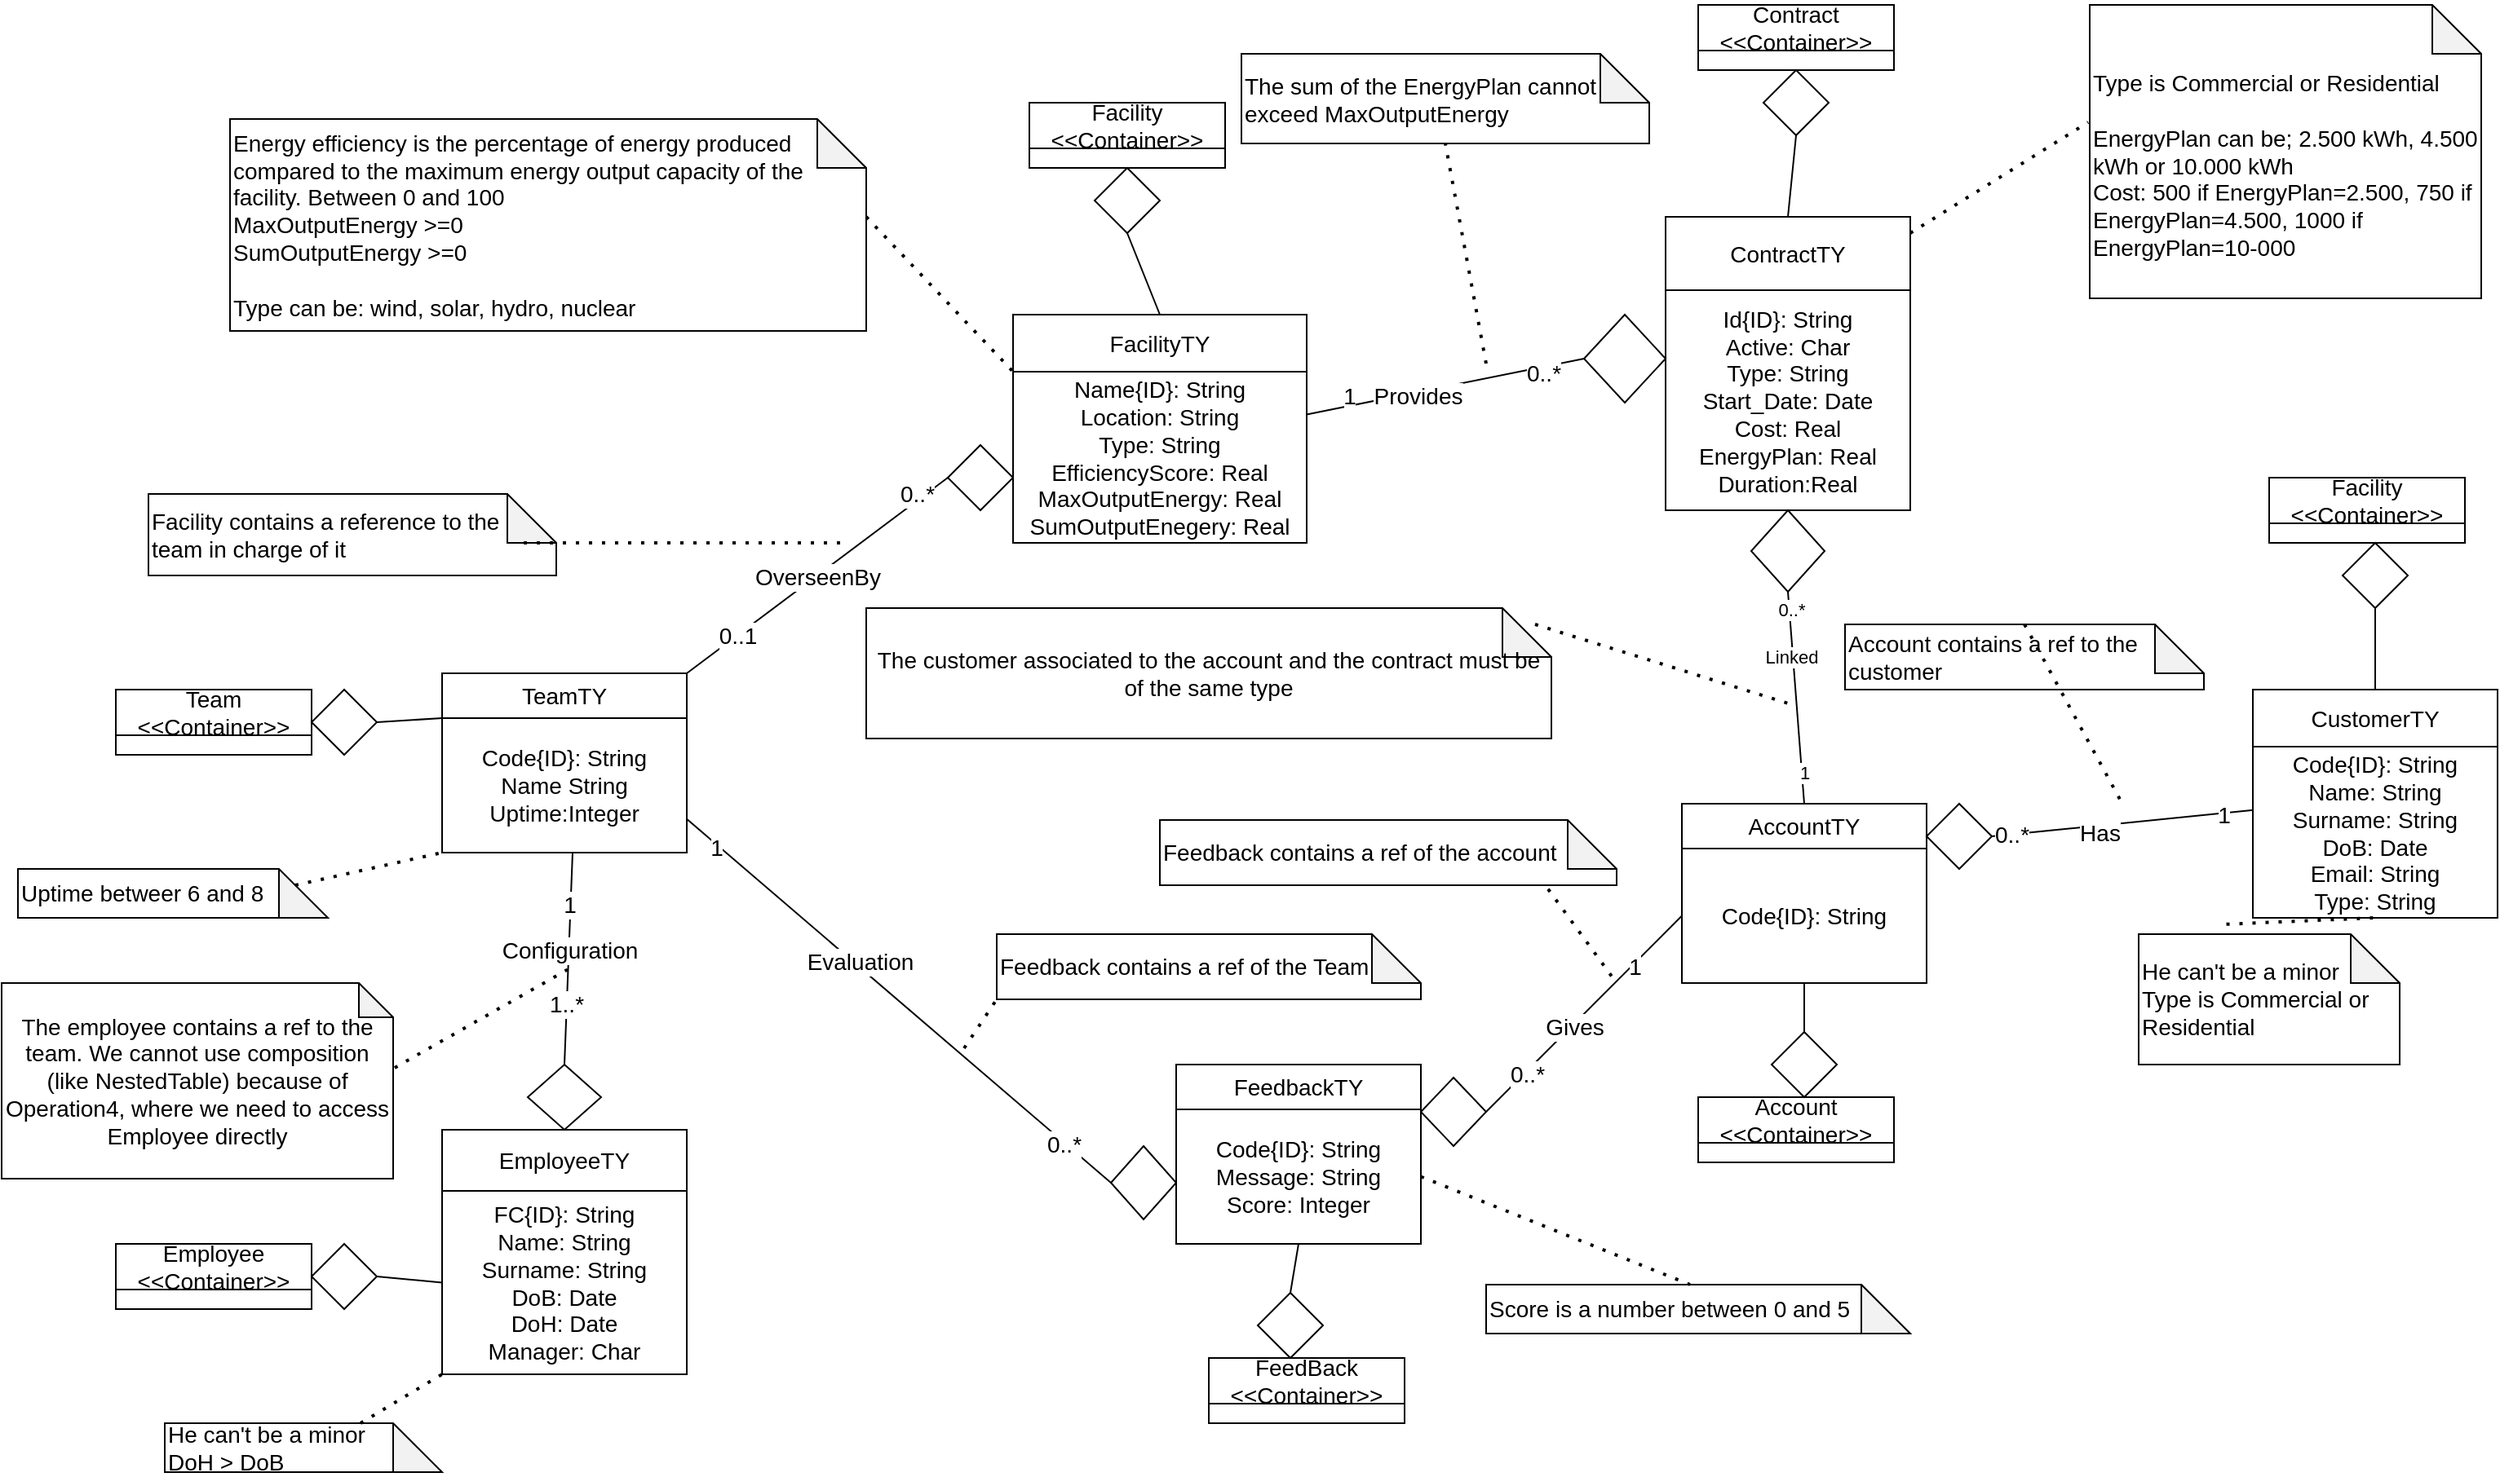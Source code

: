 <mxfile version="26.0.10">
  <diagram name="Page-1" id="38F-EUt0KSv930CptKiu">
    <mxGraphModel dx="2261" dy="1941" grid="1" gridSize="10" guides="1" tooltips="1" connect="1" arrows="1" fold="1" page="1" pageScale="1" pageWidth="827" pageHeight="1169" math="0" shadow="0">
      <root>
        <mxCell id="0" />
        <mxCell id="1" parent="0" />
        <mxCell id="RsfGlkPrkZYIVj8h8bdf-3" value="" style="group;fontSize=14;" parent="1" vertex="1" connectable="0">
          <mxGeometry x="-170" y="-10" width="180" height="140" as="geometry" />
        </mxCell>
        <mxCell id="RsfGlkPrkZYIVj8h8bdf-4" value="" style="edgeStyle=orthogonalEdgeStyle;rounded=0;orthogonalLoop=1;jettySize=auto;html=1;fontSize=14;" parent="RsfGlkPrkZYIVj8h8bdf-3" source="RsfGlkPrkZYIVj8h8bdf-1" target="RsfGlkPrkZYIVj8h8bdf-2" edge="1">
          <mxGeometry relative="1" as="geometry" />
        </mxCell>
        <mxCell id="RsfGlkPrkZYIVj8h8bdf-1" value="FacilityTY" style="rounded=0;whiteSpace=wrap;html=1;fontSize=14;" parent="RsfGlkPrkZYIVj8h8bdf-3" vertex="1">
          <mxGeometry width="180" height="35" as="geometry" />
        </mxCell>
        <mxCell id="RsfGlkPrkZYIVj8h8bdf-2" value="Name{ID}: String&lt;div&gt;Location: String&lt;/div&gt;&lt;div&gt;Type: String&lt;/div&gt;&lt;div&gt;EfficiencyScore: Real&lt;/div&gt;&lt;div&gt;MaxOutputEnergy: Real&lt;/div&gt;&lt;div&gt;SumOutputEnegery: Real&lt;/div&gt;" style="rounded=0;whiteSpace=wrap;html=1;fontSize=14;" parent="RsfGlkPrkZYIVj8h8bdf-3" vertex="1">
          <mxGeometry y="35" width="180" height="105" as="geometry" />
        </mxCell>
        <mxCell id="RsfGlkPrkZYIVj8h8bdf-6" value="" style="group;fontSize=14;" parent="1" vertex="1" connectable="0">
          <mxGeometry x="230" y="-70" width="150" height="260" as="geometry" />
        </mxCell>
        <mxCell id="RsfGlkPrkZYIVj8h8bdf-7" value="" style="edgeStyle=orthogonalEdgeStyle;rounded=0;orthogonalLoop=1;jettySize=auto;html=1;fontSize=14;" parent="RsfGlkPrkZYIVj8h8bdf-6" source="RsfGlkPrkZYIVj8h8bdf-8" target="RsfGlkPrkZYIVj8h8bdf-9" edge="1">
          <mxGeometry relative="1" as="geometry" />
        </mxCell>
        <mxCell id="RsfGlkPrkZYIVj8h8bdf-8" value="ContractTY" style="rounded=0;whiteSpace=wrap;html=1;fontSize=14;" parent="RsfGlkPrkZYIVj8h8bdf-6" vertex="1">
          <mxGeometry width="150" height="45" as="geometry" />
        </mxCell>
        <mxCell id="RsfGlkPrkZYIVj8h8bdf-9" value="Id{ID}: String&lt;div&gt;Active: Char&lt;/div&gt;&lt;div&gt;Type: String&lt;/div&gt;&lt;div&gt;Start_Date: Date&lt;/div&gt;&lt;div&gt;Cost: Real&lt;/div&gt;&lt;div&gt;EnergyPlan: Real&lt;/div&gt;&lt;div&gt;Duration:Real&lt;/div&gt;" style="rounded=0;whiteSpace=wrap;html=1;fontSize=14;" parent="RsfGlkPrkZYIVj8h8bdf-6" vertex="1">
          <mxGeometry y="45" width="150" height="135" as="geometry" />
        </mxCell>
        <mxCell id="RsfGlkPrkZYIVj8h8bdf-131" value="" style="rhombus;whiteSpace=wrap;html=1;fontSize=14;" parent="RsfGlkPrkZYIVj8h8bdf-6" vertex="1">
          <mxGeometry x="52.5" y="180" width="45" height="50" as="geometry" />
        </mxCell>
        <mxCell id="RsfGlkPrkZYIVj8h8bdf-10" value="" style="group;fontSize=14;" parent="1" vertex="1" connectable="0">
          <mxGeometry x="240" y="290" width="150" height="110" as="geometry" />
        </mxCell>
        <mxCell id="RsfGlkPrkZYIVj8h8bdf-11" value="" style="edgeStyle=orthogonalEdgeStyle;rounded=0;orthogonalLoop=1;jettySize=auto;html=1;fontSize=14;" parent="RsfGlkPrkZYIVj8h8bdf-10" source="RsfGlkPrkZYIVj8h8bdf-12" target="RsfGlkPrkZYIVj8h8bdf-13" edge="1">
          <mxGeometry relative="1" as="geometry" />
        </mxCell>
        <mxCell id="RsfGlkPrkZYIVj8h8bdf-12" value="AccountTY" style="rounded=0;whiteSpace=wrap;html=1;fontSize=14;" parent="RsfGlkPrkZYIVj8h8bdf-10" vertex="1">
          <mxGeometry width="150" height="27.5" as="geometry" />
        </mxCell>
        <mxCell id="RsfGlkPrkZYIVj8h8bdf-13" value="Code{ID}: String" style="rounded=0;whiteSpace=wrap;html=1;fontSize=14;" parent="RsfGlkPrkZYIVj8h8bdf-10" vertex="1">
          <mxGeometry y="27.5" width="150" height="82.5" as="geometry" />
        </mxCell>
        <mxCell id="RsfGlkPrkZYIVj8h8bdf-16" value="" style="group;fontSize=14;" parent="1" vertex="1" connectable="0">
          <mxGeometry x="590" y="220" width="150" height="140" as="geometry" />
        </mxCell>
        <mxCell id="RsfGlkPrkZYIVj8h8bdf-17" value="" style="edgeStyle=orthogonalEdgeStyle;rounded=0;orthogonalLoop=1;jettySize=auto;html=1;fontSize=14;" parent="RsfGlkPrkZYIVj8h8bdf-16" source="RsfGlkPrkZYIVj8h8bdf-18" target="RsfGlkPrkZYIVj8h8bdf-19" edge="1">
          <mxGeometry relative="1" as="geometry" />
        </mxCell>
        <mxCell id="RsfGlkPrkZYIVj8h8bdf-18" value="CustomerTY" style="rounded=0;whiteSpace=wrap;html=1;fontSize=14;" parent="RsfGlkPrkZYIVj8h8bdf-16" vertex="1">
          <mxGeometry width="150" height="35" as="geometry" />
        </mxCell>
        <mxCell id="RsfGlkPrkZYIVj8h8bdf-19" value="Code{ID}: String&lt;div&gt;Name: String&lt;/div&gt;&lt;div&gt;Surname: String&lt;/div&gt;&lt;div&gt;DoB: Date&lt;/div&gt;&lt;div&gt;Email: String&lt;/div&gt;&lt;div&gt;Type: String&lt;/div&gt;" style="rounded=0;whiteSpace=wrap;html=1;fontSize=14;" parent="RsfGlkPrkZYIVj8h8bdf-16" vertex="1">
          <mxGeometry y="35" width="150" height="105" as="geometry" />
        </mxCell>
        <mxCell id="RsfGlkPrkZYIVj8h8bdf-20" value="" style="group;fontSize=14;" parent="1" vertex="1" connectable="0">
          <mxGeometry x="-70" y="450" width="150" height="110" as="geometry" />
        </mxCell>
        <mxCell id="RsfGlkPrkZYIVj8h8bdf-21" value="" style="edgeStyle=orthogonalEdgeStyle;rounded=0;orthogonalLoop=1;jettySize=auto;html=1;fontSize=14;" parent="RsfGlkPrkZYIVj8h8bdf-20" source="RsfGlkPrkZYIVj8h8bdf-22" target="RsfGlkPrkZYIVj8h8bdf-23" edge="1">
          <mxGeometry relative="1" as="geometry" />
        </mxCell>
        <mxCell id="RsfGlkPrkZYIVj8h8bdf-22" value="FeedbackTY" style="rounded=0;whiteSpace=wrap;html=1;fontSize=14;" parent="RsfGlkPrkZYIVj8h8bdf-20" vertex="1">
          <mxGeometry width="150" height="27.5" as="geometry" />
        </mxCell>
        <mxCell id="RsfGlkPrkZYIVj8h8bdf-23" value="Code{ID}: String&lt;div&gt;Message: String&lt;/div&gt;&lt;div&gt;Score: Integer&lt;/div&gt;" style="rounded=0;whiteSpace=wrap;html=1;fontSize=14;" parent="RsfGlkPrkZYIVj8h8bdf-20" vertex="1">
          <mxGeometry y="27.5" width="150" height="82.5" as="geometry" />
        </mxCell>
        <mxCell id="RsfGlkPrkZYIVj8h8bdf-24" value="" style="group;fontSize=14;" parent="1" vertex="1" connectable="0">
          <mxGeometry x="-520" y="210" width="150" height="110" as="geometry" />
        </mxCell>
        <mxCell id="RsfGlkPrkZYIVj8h8bdf-25" value="" style="edgeStyle=orthogonalEdgeStyle;rounded=0;orthogonalLoop=1;jettySize=auto;html=1;fontSize=14;" parent="RsfGlkPrkZYIVj8h8bdf-24" source="RsfGlkPrkZYIVj8h8bdf-26" target="RsfGlkPrkZYIVj8h8bdf-27" edge="1">
          <mxGeometry relative="1" as="geometry" />
        </mxCell>
        <mxCell id="RsfGlkPrkZYIVj8h8bdf-26" value="TeamTY" style="rounded=0;whiteSpace=wrap;html=1;fontSize=14;" parent="RsfGlkPrkZYIVj8h8bdf-24" vertex="1">
          <mxGeometry width="150" height="27.5" as="geometry" />
        </mxCell>
        <mxCell id="RsfGlkPrkZYIVj8h8bdf-27" value="Code{ID}: String&lt;div&gt;Name String&lt;/div&gt;&lt;div&gt;Uptime:Integer&lt;/div&gt;" style="rounded=0;whiteSpace=wrap;html=1;fontSize=14;" parent="RsfGlkPrkZYIVj8h8bdf-24" vertex="1">
          <mxGeometry y="27.5" width="150" height="82.5" as="geometry" />
        </mxCell>
        <mxCell id="RsfGlkPrkZYIVj8h8bdf-29" value="" style="group;fontSize=14;" parent="1" vertex="1" connectable="0">
          <mxGeometry x="-520" y="490" width="150" height="150" as="geometry" />
        </mxCell>
        <mxCell id="RsfGlkPrkZYIVj8h8bdf-30" value="" style="edgeStyle=orthogonalEdgeStyle;rounded=0;orthogonalLoop=1;jettySize=auto;html=1;fontSize=14;" parent="RsfGlkPrkZYIVj8h8bdf-29" source="RsfGlkPrkZYIVj8h8bdf-31" target="RsfGlkPrkZYIVj8h8bdf-32" edge="1">
          <mxGeometry relative="1" as="geometry" />
        </mxCell>
        <mxCell id="RsfGlkPrkZYIVj8h8bdf-31" value="EmployeeTY" style="rounded=0;whiteSpace=wrap;html=1;fontSize=14;" parent="RsfGlkPrkZYIVj8h8bdf-29" vertex="1">
          <mxGeometry width="150" height="37.5" as="geometry" />
        </mxCell>
        <mxCell id="RsfGlkPrkZYIVj8h8bdf-32" value="FC{ID}: String&lt;div&gt;Name: String&lt;/div&gt;&lt;div&gt;Surname: String&lt;/div&gt;&lt;div&gt;DoB: Date&lt;/div&gt;&lt;div&gt;DoH: Date&lt;/div&gt;&lt;div&gt;Manager: Char&lt;/div&gt;" style="rounded=0;whiteSpace=wrap;html=1;fontSize=14;" parent="RsfGlkPrkZYIVj8h8bdf-29" vertex="1">
          <mxGeometry y="37.5" width="150" height="112.5" as="geometry" />
        </mxCell>
        <mxCell id="RsfGlkPrkZYIVj8h8bdf-46" value="" style="group;fontSize=14;" parent="1" vertex="1" connectable="0">
          <mxGeometry x="-160" y="-140" width="120" height="40" as="geometry" />
        </mxCell>
        <mxCell id="RsfGlkPrkZYIVj8h8bdf-44" value="Facility&lt;div&gt;&amp;lt;&amp;lt;Container&amp;gt;&amp;gt;&lt;/div&gt;" style="rounded=0;whiteSpace=wrap;html=1;fontSize=14;" parent="RsfGlkPrkZYIVj8h8bdf-46" vertex="1">
          <mxGeometry width="120" height="28" as="geometry" />
        </mxCell>
        <mxCell id="RsfGlkPrkZYIVj8h8bdf-45" value="" style="rounded=0;whiteSpace=wrap;html=1;fontSize=14;" parent="RsfGlkPrkZYIVj8h8bdf-46" vertex="1">
          <mxGeometry y="28" width="120" height="12" as="geometry" />
        </mxCell>
        <mxCell id="RsfGlkPrkZYIVj8h8bdf-47" value="" style="group;fontSize=14;" parent="1" vertex="1" connectable="0">
          <mxGeometry x="-720" y="220" width="120" height="40" as="geometry" />
        </mxCell>
        <mxCell id="RsfGlkPrkZYIVj8h8bdf-48" value="Team&lt;br&gt;&lt;div&gt;&amp;lt;&amp;lt;Container&amp;gt;&amp;gt;&lt;/div&gt;" style="rounded=0;whiteSpace=wrap;html=1;fontSize=14;" parent="RsfGlkPrkZYIVj8h8bdf-47" vertex="1">
          <mxGeometry width="120" height="28" as="geometry" />
        </mxCell>
        <mxCell id="RsfGlkPrkZYIVj8h8bdf-49" value="" style="rounded=0;whiteSpace=wrap;html=1;fontSize=14;" parent="RsfGlkPrkZYIVj8h8bdf-47" vertex="1">
          <mxGeometry y="28" width="120" height="12" as="geometry" />
        </mxCell>
        <mxCell id="RsfGlkPrkZYIVj8h8bdf-50" value="" style="group;fontSize=14;" parent="1" vertex="1" connectable="0">
          <mxGeometry x="-720" y="560" width="120" height="40" as="geometry" />
        </mxCell>
        <mxCell id="RsfGlkPrkZYIVj8h8bdf-51" value="Employee&lt;br&gt;&lt;div&gt;&amp;lt;&amp;lt;Container&amp;gt;&amp;gt;&lt;/div&gt;" style="rounded=0;whiteSpace=wrap;html=1;fontSize=14;" parent="RsfGlkPrkZYIVj8h8bdf-50" vertex="1">
          <mxGeometry width="120" height="28" as="geometry" />
        </mxCell>
        <mxCell id="RsfGlkPrkZYIVj8h8bdf-52" value="" style="rounded=0;whiteSpace=wrap;html=1;fontSize=14;" parent="RsfGlkPrkZYIVj8h8bdf-50" vertex="1">
          <mxGeometry y="28" width="120" height="12" as="geometry" />
        </mxCell>
        <mxCell id="RsfGlkPrkZYIVj8h8bdf-53" value="" style="group;fontSize=14;" parent="1" vertex="1" connectable="0">
          <mxGeometry x="250" y="-200" width="120" height="40" as="geometry" />
        </mxCell>
        <mxCell id="RsfGlkPrkZYIVj8h8bdf-54" value="Contract&lt;div&gt;&amp;lt;&amp;lt;Container&amp;gt;&amp;gt;&lt;/div&gt;" style="rounded=0;whiteSpace=wrap;html=1;fontSize=14;" parent="RsfGlkPrkZYIVj8h8bdf-53" vertex="1">
          <mxGeometry width="120" height="28" as="geometry" />
        </mxCell>
        <mxCell id="RsfGlkPrkZYIVj8h8bdf-55" value="" style="rounded=0;whiteSpace=wrap;html=1;fontSize=14;" parent="RsfGlkPrkZYIVj8h8bdf-53" vertex="1">
          <mxGeometry y="28" width="120" height="12" as="geometry" />
        </mxCell>
        <mxCell id="RsfGlkPrkZYIVj8h8bdf-56" value="" style="group;fontSize=14;" parent="1" vertex="1" connectable="0">
          <mxGeometry x="250" y="470" width="120" height="40" as="geometry" />
        </mxCell>
        <mxCell id="RsfGlkPrkZYIVj8h8bdf-57" value="Account&lt;div&gt;&amp;lt;&amp;lt;Container&amp;gt;&amp;gt;&lt;/div&gt;" style="rounded=0;whiteSpace=wrap;html=1;fontSize=14;" parent="RsfGlkPrkZYIVj8h8bdf-56" vertex="1">
          <mxGeometry width="120" height="28" as="geometry" />
        </mxCell>
        <mxCell id="RsfGlkPrkZYIVj8h8bdf-58" value="" style="rounded=0;whiteSpace=wrap;html=1;fontSize=14;" parent="RsfGlkPrkZYIVj8h8bdf-56" vertex="1">
          <mxGeometry y="28" width="120" height="12" as="geometry" />
        </mxCell>
        <mxCell id="RsfGlkPrkZYIVj8h8bdf-59" value="" style="group;fontSize=14;" parent="1" vertex="1" connectable="0">
          <mxGeometry x="600" y="90" width="120" height="40" as="geometry" />
        </mxCell>
        <mxCell id="RsfGlkPrkZYIVj8h8bdf-60" value="Facility&lt;div&gt;&amp;lt;&amp;lt;Container&amp;gt;&amp;gt;&lt;/div&gt;" style="rounded=0;whiteSpace=wrap;html=1;fontSize=14;" parent="RsfGlkPrkZYIVj8h8bdf-59" vertex="1">
          <mxGeometry width="120" height="28" as="geometry" />
        </mxCell>
        <mxCell id="RsfGlkPrkZYIVj8h8bdf-61" value="" style="rounded=0;whiteSpace=wrap;html=1;fontSize=14;" parent="RsfGlkPrkZYIVj8h8bdf-59" vertex="1">
          <mxGeometry y="28" width="120" height="12" as="geometry" />
        </mxCell>
        <mxCell id="RsfGlkPrkZYIVj8h8bdf-62" value="" style="group;fontSize=14;" parent="1" vertex="1" connectable="0">
          <mxGeometry x="-50" y="630" width="120" height="40" as="geometry" />
        </mxCell>
        <mxCell id="RsfGlkPrkZYIVj8h8bdf-63" value="FeedBack&lt;div&gt;&amp;lt;&amp;lt;Container&amp;gt;&amp;gt;&lt;/div&gt;" style="rounded=0;whiteSpace=wrap;html=1;fontSize=14;" parent="RsfGlkPrkZYIVj8h8bdf-62" vertex="1">
          <mxGeometry width="120" height="28" as="geometry" />
        </mxCell>
        <mxCell id="RsfGlkPrkZYIVj8h8bdf-64" value="" style="rounded=0;whiteSpace=wrap;html=1;fontSize=14;" parent="RsfGlkPrkZYIVj8h8bdf-62" vertex="1">
          <mxGeometry y="28" width="120" height="12" as="geometry" />
        </mxCell>
        <mxCell id="RsfGlkPrkZYIVj8h8bdf-65" value="" style="rhombus;whiteSpace=wrap;html=1;fontSize=14;" parent="1" vertex="1">
          <mxGeometry x="-600" y="220" width="40" height="40" as="geometry" />
        </mxCell>
        <mxCell id="RsfGlkPrkZYIVj8h8bdf-66" value="" style="rhombus;whiteSpace=wrap;html=1;fontSize=14;" parent="1" vertex="1">
          <mxGeometry x="-600" y="560" width="40" height="40" as="geometry" />
        </mxCell>
        <mxCell id="RsfGlkPrkZYIVj8h8bdf-67" value="" style="rhombus;whiteSpace=wrap;html=1;fontSize=14;" parent="1" vertex="1">
          <mxGeometry x="-20" y="590" width="40" height="40" as="geometry" />
        </mxCell>
        <mxCell id="RsfGlkPrkZYIVj8h8bdf-68" value="" style="rhombus;whiteSpace=wrap;html=1;fontSize=14;" parent="1" vertex="1">
          <mxGeometry x="290" y="-160" width="40" height="40" as="geometry" />
        </mxCell>
        <mxCell id="RsfGlkPrkZYIVj8h8bdf-69" value="" style="rhombus;whiteSpace=wrap;html=1;fontSize=14;" parent="1" vertex="1">
          <mxGeometry x="-120" y="-100" width="40" height="40" as="geometry" />
        </mxCell>
        <mxCell id="RsfGlkPrkZYIVj8h8bdf-70" value="" style="rhombus;whiteSpace=wrap;html=1;fontSize=14;" parent="1" vertex="1">
          <mxGeometry x="295" y="430" width="40" height="40" as="geometry" />
        </mxCell>
        <mxCell id="RsfGlkPrkZYIVj8h8bdf-71" value="" style="rhombus;whiteSpace=wrap;html=1;fontSize=14;" parent="1" vertex="1">
          <mxGeometry x="645" y="130" width="40" height="40" as="geometry" />
        </mxCell>
        <mxCell id="RsfGlkPrkZYIVj8h8bdf-72" value="" style="endArrow=none;html=1;rounded=0;entryX=0;entryY=0;entryDx=0;entryDy=0;exitX=1;exitY=0.5;exitDx=0;exitDy=0;fontSize=14;" parent="1" source="RsfGlkPrkZYIVj8h8bdf-65" target="RsfGlkPrkZYIVj8h8bdf-27" edge="1">
          <mxGeometry width="50" height="50" relative="1" as="geometry">
            <mxPoint x="-640" y="360" as="sourcePoint" />
            <mxPoint x="-590" y="310" as="targetPoint" />
          </mxGeometry>
        </mxCell>
        <mxCell id="RsfGlkPrkZYIVj8h8bdf-73" value="" style="endArrow=none;html=1;rounded=0;entryX=0;entryY=0.5;entryDx=0;entryDy=0;exitX=1;exitY=0.5;exitDx=0;exitDy=0;fontSize=14;" parent="1" source="RsfGlkPrkZYIVj8h8bdf-66" target="RsfGlkPrkZYIVj8h8bdf-32" edge="1">
          <mxGeometry width="50" height="50" relative="1" as="geometry">
            <mxPoint x="-650" y="520" as="sourcePoint" />
            <mxPoint x="-600" y="470" as="targetPoint" />
          </mxGeometry>
        </mxCell>
        <mxCell id="RsfGlkPrkZYIVj8h8bdf-74" value="" style="endArrow=none;html=1;rounded=0;entryX=0.5;entryY=1;entryDx=0;entryDy=0;exitX=0.5;exitY=0;exitDx=0;exitDy=0;fontSize=14;" parent="1" source="RsfGlkPrkZYIVj8h8bdf-67" target="RsfGlkPrkZYIVj8h8bdf-23" edge="1">
          <mxGeometry width="50" height="50" relative="1" as="geometry">
            <mxPoint x="-30" y="620" as="sourcePoint" />
            <mxPoint x="20" y="570" as="targetPoint" />
          </mxGeometry>
        </mxCell>
        <mxCell id="RsfGlkPrkZYIVj8h8bdf-75" value="" style="endArrow=none;html=1;rounded=0;entryX=0.5;entryY=1;entryDx=0;entryDy=0;exitX=0.5;exitY=0;exitDx=0;exitDy=0;fontSize=14;" parent="1" source="RsfGlkPrkZYIVj8h8bdf-70" target="RsfGlkPrkZYIVj8h8bdf-13" edge="1">
          <mxGeometry width="50" height="50" relative="1" as="geometry">
            <mxPoint x="400" y="600" as="sourcePoint" />
            <mxPoint x="450" y="550" as="targetPoint" />
          </mxGeometry>
        </mxCell>
        <mxCell id="RsfGlkPrkZYIVj8h8bdf-76" value="" style="endArrow=none;html=1;rounded=0;entryX=0.5;entryY=0;entryDx=0;entryDy=0;exitX=0.5;exitY=1;exitDx=0;exitDy=0;fontSize=14;" parent="1" source="RsfGlkPrkZYIVj8h8bdf-71" target="RsfGlkPrkZYIVj8h8bdf-18" edge="1">
          <mxGeometry width="50" height="50" relative="1" as="geometry">
            <mxPoint x="620" y="580" as="sourcePoint" />
            <mxPoint x="670" y="530" as="targetPoint" />
          </mxGeometry>
        </mxCell>
        <mxCell id="RsfGlkPrkZYIVj8h8bdf-77" value="" style="endArrow=none;html=1;rounded=0;entryX=0.5;entryY=1;entryDx=0;entryDy=0;exitX=0.5;exitY=0;exitDx=0;exitDy=0;fontSize=14;" parent="1" source="RsfGlkPrkZYIVj8h8bdf-1" target="RsfGlkPrkZYIVj8h8bdf-69" edge="1">
          <mxGeometry width="50" height="50" relative="1" as="geometry">
            <mxPoint x="-370" y="40" as="sourcePoint" />
            <mxPoint x="-320" y="-10" as="targetPoint" />
          </mxGeometry>
        </mxCell>
        <mxCell id="RsfGlkPrkZYIVj8h8bdf-78" value="" style="endArrow=none;html=1;rounded=0;entryX=0.5;entryY=1;entryDx=0;entryDy=0;exitX=0.5;exitY=0;exitDx=0;exitDy=0;fontSize=14;" parent="1" source="RsfGlkPrkZYIVj8h8bdf-8" target="RsfGlkPrkZYIVj8h8bdf-68" edge="1">
          <mxGeometry width="50" height="50" relative="1" as="geometry">
            <mxPoint x="100" y="-70" as="sourcePoint" />
            <mxPoint x="150" y="-120" as="targetPoint" />
          </mxGeometry>
        </mxCell>
        <mxCell id="RsfGlkPrkZYIVj8h8bdf-80" value="Uptime betweer 6 and 8" style="shape=note;whiteSpace=wrap;html=1;backgroundOutline=1;darkOpacity=0.05;align=left;fontSize=14;" parent="1" vertex="1">
          <mxGeometry x="-780" y="330" width="190" height="30" as="geometry" />
        </mxCell>
        <mxCell id="RsfGlkPrkZYIVj8h8bdf-82" value="" style="endArrow=none;dashed=1;html=1;dashPattern=1 3;strokeWidth=2;rounded=0;entryX=0;entryY=1;entryDx=0;entryDy=0;fontSize=14;" parent="1" target="RsfGlkPrkZYIVj8h8bdf-27" edge="1">
          <mxGeometry width="50" height="50" relative="1" as="geometry">
            <mxPoint x="-610" y="340" as="sourcePoint" />
            <mxPoint x="-550" y="330" as="targetPoint" />
          </mxGeometry>
        </mxCell>
        <mxCell id="RsfGlkPrkZYIVj8h8bdf-83" value="He can&#39;t be a minor&lt;div&gt;DoH &amp;gt; DoB&lt;/div&gt;" style="shape=note;whiteSpace=wrap;html=1;backgroundOutline=1;darkOpacity=0.05;align=left;fontSize=14;" parent="1" vertex="1">
          <mxGeometry x="-690" y="670" width="170" height="30" as="geometry" />
        </mxCell>
        <mxCell id="RsfGlkPrkZYIVj8h8bdf-84" value="" style="endArrow=none;dashed=1;html=1;dashPattern=1 3;strokeWidth=2;rounded=0;entryX=0;entryY=1;entryDx=0;entryDy=0;exitX=0;exitY=0;exitDx=120;exitDy=0;exitPerimeter=0;fontSize=14;" parent="1" source="RsfGlkPrkZYIVj8h8bdf-83" target="RsfGlkPrkZYIVj8h8bdf-32" edge="1">
          <mxGeometry width="50" height="50" relative="1" as="geometry">
            <mxPoint x="-500" y="780" as="sourcePoint" />
            <mxPoint x="-450" y="730" as="targetPoint" />
          </mxGeometry>
        </mxCell>
        <mxCell id="RsfGlkPrkZYIVj8h8bdf-85" value="Energy efficiency is the percentage of energy produced compared to the maximum energy output capacity of the facility. Between 0 and 100&lt;div&gt;MaxOutputEnergy &amp;gt;=0&lt;/div&gt;&lt;div&gt;SumOutputEnergy &amp;gt;=0&lt;br&gt;&lt;div&gt;&lt;br&gt;&lt;/div&gt;&lt;div&gt;Type can be: wind, solar, hydro, nuclear&lt;/div&gt;&lt;/div&gt;" style="shape=note;whiteSpace=wrap;html=1;backgroundOutline=1;darkOpacity=0.05;align=left;fontSize=14;" parent="1" vertex="1">
          <mxGeometry x="-650" y="-130" width="390" height="130" as="geometry" />
        </mxCell>
        <mxCell id="RsfGlkPrkZYIVj8h8bdf-89" value="" style="endArrow=none;dashed=1;html=1;dashPattern=1 3;strokeWidth=2;rounded=0;entryX=0;entryY=0;entryDx=0;entryDy=0;exitX=0;exitY=0;exitDx=390;exitDy=60;exitPerimeter=0;fontSize=14;" parent="1" source="RsfGlkPrkZYIVj8h8bdf-85" target="RsfGlkPrkZYIVj8h8bdf-2" edge="1">
          <mxGeometry width="50" height="50" relative="1" as="geometry">
            <mxPoint x="-310" y="90" as="sourcePoint" />
            <mxPoint x="-260" y="40" as="targetPoint" />
          </mxGeometry>
        </mxCell>
        <mxCell id="RsfGlkPrkZYIVj8h8bdf-91" value="He can&#39;t be a minor&lt;div&gt;Type is Commercial or Residential&lt;/div&gt;" style="shape=note;whiteSpace=wrap;html=1;backgroundOutline=1;darkOpacity=0.05;align=left;fontSize=14;" parent="1" vertex="1">
          <mxGeometry x="520" y="370" width="160" height="80" as="geometry" />
        </mxCell>
        <mxCell id="RsfGlkPrkZYIVj8h8bdf-92" value="" style="endArrow=none;dashed=1;html=1;dashPattern=1 3;strokeWidth=2;rounded=0;entryX=0.5;entryY=1;entryDx=0;entryDy=0;exitX=0.336;exitY=-0.076;exitDx=0;exitDy=0;exitPerimeter=0;fontSize=14;" parent="1" source="RsfGlkPrkZYIVj8h8bdf-91" target="RsfGlkPrkZYIVj8h8bdf-19" edge="1">
          <mxGeometry width="50" height="50" relative="1" as="geometry">
            <mxPoint x="-70" y="330" as="sourcePoint" />
            <mxPoint x="-20" y="280" as="targetPoint" />
          </mxGeometry>
        </mxCell>
        <mxCell id="RsfGlkPrkZYIVj8h8bdf-93" value="Score is a number between 0 and 5" style="shape=note;whiteSpace=wrap;html=1;backgroundOutline=1;darkOpacity=0.05;align=left;fontSize=14;" parent="1" vertex="1">
          <mxGeometry x="120" y="585" width="260" height="30" as="geometry" />
        </mxCell>
        <mxCell id="RsfGlkPrkZYIVj8h8bdf-94" value="" style="endArrow=none;dashed=1;html=1;dashPattern=1 3;strokeWidth=2;rounded=0;exitX=1;exitY=0.5;exitDx=0;exitDy=0;entryX=0;entryY=0;entryDx=125;entryDy=0;entryPerimeter=0;fontSize=14;" parent="1" source="RsfGlkPrkZYIVj8h8bdf-23" target="RsfGlkPrkZYIVj8h8bdf-93" edge="1">
          <mxGeometry width="50" height="50" relative="1" as="geometry">
            <mxPoint x="160" y="600" as="sourcePoint" />
            <mxPoint x="210" y="550" as="targetPoint" />
          </mxGeometry>
        </mxCell>
        <mxCell id="RsfGlkPrkZYIVj8h8bdf-95" value="" style="rhombus;whiteSpace=wrap;html=1;fontSize=14;" parent="1" vertex="1">
          <mxGeometry x="-210" y="70" width="40" height="40" as="geometry" />
        </mxCell>
        <mxCell id="RsfGlkPrkZYIVj8h8bdf-97" value="" style="endArrow=none;html=1;rounded=0;exitX=1;exitY=0;exitDx=0;exitDy=0;entryX=0;entryY=0.5;entryDx=0;entryDy=0;fontSize=14;" parent="1" source="RsfGlkPrkZYIVj8h8bdf-26" target="RsfGlkPrkZYIVj8h8bdf-95" edge="1">
          <mxGeometry width="50" height="50" relative="1" as="geometry">
            <mxPoint x="-70" y="330" as="sourcePoint" />
            <mxPoint x="-20" y="280" as="targetPoint" />
          </mxGeometry>
        </mxCell>
        <mxCell id="RsfGlkPrkZYIVj8h8bdf-98" value="0..1" style="edgeLabel;html=1;align=center;verticalAlign=middle;resizable=0;points=[];fontSize=14;" parent="RsfGlkPrkZYIVj8h8bdf-97" vertex="1" connectable="0">
          <mxGeometry x="-0.618" y="1" relative="1" as="geometry">
            <mxPoint x="1" as="offset" />
          </mxGeometry>
        </mxCell>
        <mxCell id="RsfGlkPrkZYIVj8h8bdf-99" value="0..*" style="edgeLabel;html=1;align=center;verticalAlign=middle;resizable=0;points=[];fontSize=14;" parent="RsfGlkPrkZYIVj8h8bdf-97" vertex="1" connectable="0">
          <mxGeometry x="0.753" y="-1" relative="1" as="geometry">
            <mxPoint y="-6" as="offset" />
          </mxGeometry>
        </mxCell>
        <mxCell id="RsfGlkPrkZYIVj8h8bdf-102" value="OverseenBy" style="edgeLabel;html=1;align=center;verticalAlign=middle;resizable=0;points=[];fontSize=14;" parent="RsfGlkPrkZYIVj8h8bdf-97" vertex="1" connectable="0">
          <mxGeometry x="-0.004" relative="1" as="geometry">
            <mxPoint as="offset" />
          </mxGeometry>
        </mxCell>
        <mxCell id="RsfGlkPrkZYIVj8h8bdf-100" value="Facility contains a reference to the team in charge of it" style="shape=note;whiteSpace=wrap;html=1;backgroundOutline=1;darkOpacity=0.05;align=left;fontSize=14;" parent="1" vertex="1">
          <mxGeometry x="-700" y="100" width="250" height="50" as="geometry" />
        </mxCell>
        <mxCell id="RsfGlkPrkZYIVj8h8bdf-101" value="" style="endArrow=none;dashed=1;html=1;dashPattern=1 3;strokeWidth=2;rounded=0;exitX=0;exitY=0;exitDx=230;exitDy=30;exitPerimeter=0;fontSize=14;" parent="1" source="RsfGlkPrkZYIVj8h8bdf-100" edge="1">
          <mxGeometry width="50" height="50" relative="1" as="geometry">
            <mxPoint x="-70" y="330" as="sourcePoint" />
            <mxPoint x="-270" y="130" as="targetPoint" />
          </mxGeometry>
        </mxCell>
        <mxCell id="RsfGlkPrkZYIVj8h8bdf-103" value="" style="rhombus;whiteSpace=wrap;html=1;fontSize=14;" parent="1" vertex="1">
          <mxGeometry x="-467.5" y="450" width="45" height="40" as="geometry" />
        </mxCell>
        <mxCell id="RsfGlkPrkZYIVj8h8bdf-104" value="" style="endArrow=none;html=1;rounded=0;exitX=0.5;exitY=0;exitDx=0;exitDy=0;fontSize=14;" parent="1" source="RsfGlkPrkZYIVj8h8bdf-103" edge="1">
          <mxGeometry width="50" height="50" relative="1" as="geometry">
            <mxPoint x="-380" y="410" as="sourcePoint" />
            <mxPoint x="-440" y="320" as="targetPoint" />
            <Array as="points" />
          </mxGeometry>
        </mxCell>
        <mxCell id="RsfGlkPrkZYIVj8h8bdf-105" value="1" style="edgeLabel;html=1;align=center;verticalAlign=middle;resizable=0;points=[];fontSize=14;" parent="RsfGlkPrkZYIVj8h8bdf-104" vertex="1" connectable="0">
          <mxGeometry x="0.509" y="1" relative="1" as="geometry">
            <mxPoint as="offset" />
          </mxGeometry>
        </mxCell>
        <mxCell id="RsfGlkPrkZYIVj8h8bdf-106" value="1..*" style="edgeLabel;html=1;align=center;verticalAlign=middle;resizable=0;points=[];fontSize=14;" parent="RsfGlkPrkZYIVj8h8bdf-104" vertex="1" connectable="0">
          <mxGeometry x="-0.432" y="1" relative="1" as="geometry">
            <mxPoint as="offset" />
          </mxGeometry>
        </mxCell>
        <mxCell id="RsfGlkPrkZYIVj8h8bdf-107" value="Configuration" style="edgeLabel;html=1;align=center;verticalAlign=middle;resizable=0;points=[];fontSize=14;" parent="RsfGlkPrkZYIVj8h8bdf-104" vertex="1" connectable="0">
          <mxGeometry x="0.083" relative="1" as="geometry">
            <mxPoint as="offset" />
          </mxGeometry>
        </mxCell>
        <mxCell id="RsfGlkPrkZYIVj8h8bdf-108" value="The employee contains a ref to the team. We cannot use composition (like NestedTable) because of Operation4, where we need to access Employee directly" style="shape=note;whiteSpace=wrap;html=1;backgroundOutline=1;darkOpacity=0.05;size=21;fontSize=14;" parent="1" vertex="1">
          <mxGeometry x="-790" y="400" width="240" height="120" as="geometry" />
        </mxCell>
        <mxCell id="RsfGlkPrkZYIVj8h8bdf-109" value="" style="endArrow=none;dashed=1;html=1;dashPattern=1 3;strokeWidth=2;rounded=0;exitX=1.004;exitY=0.433;exitDx=0;exitDy=0;exitPerimeter=0;fontSize=14;" parent="1" source="RsfGlkPrkZYIVj8h8bdf-108" edge="1">
          <mxGeometry width="50" height="50" relative="1" as="geometry">
            <mxPoint x="-540" y="480" as="sourcePoint" />
            <mxPoint x="-440" y="390" as="targetPoint" />
          </mxGeometry>
        </mxCell>
        <mxCell id="RsfGlkPrkZYIVj8h8bdf-111" value="" style="rhombus;whiteSpace=wrap;html=1;fontSize=14;" parent="1" vertex="1">
          <mxGeometry x="-110" y="500" width="40" height="45" as="geometry" />
        </mxCell>
        <mxCell id="RsfGlkPrkZYIVj8h8bdf-112" value="" style="endArrow=none;html=1;rounded=0;exitX=1;exitY=0.75;exitDx=0;exitDy=0;entryX=0;entryY=0.5;entryDx=0;entryDy=0;fontSize=14;" parent="1" source="RsfGlkPrkZYIVj8h8bdf-27" target="RsfGlkPrkZYIVj8h8bdf-111" edge="1">
          <mxGeometry width="50" height="50" relative="1" as="geometry">
            <mxPoint x="-160" y="440" as="sourcePoint" />
            <mxPoint x="-110" y="390" as="targetPoint" />
          </mxGeometry>
        </mxCell>
        <mxCell id="RsfGlkPrkZYIVj8h8bdf-115" value="1" style="edgeLabel;html=1;align=center;verticalAlign=middle;resizable=0;points=[];fontSize=14;" parent="RsfGlkPrkZYIVj8h8bdf-112" vertex="1" connectable="0">
          <mxGeometry x="-0.853" y="-2" relative="1" as="geometry">
            <mxPoint as="offset" />
          </mxGeometry>
        </mxCell>
        <mxCell id="RsfGlkPrkZYIVj8h8bdf-116" value="0..*" style="edgeLabel;html=1;align=center;verticalAlign=middle;resizable=0;points=[];fontSize=14;" parent="RsfGlkPrkZYIVj8h8bdf-112" vertex="1" connectable="0">
          <mxGeometry x="0.782" y="-1" relative="1" as="geometry">
            <mxPoint as="offset" />
          </mxGeometry>
        </mxCell>
        <mxCell id="RsfGlkPrkZYIVj8h8bdf-117" value="Evaluation" style="edgeLabel;html=1;align=center;verticalAlign=middle;resizable=0;points=[];fontSize=14;" parent="RsfGlkPrkZYIVj8h8bdf-112" vertex="1" connectable="0">
          <mxGeometry x="-0.201" y="3" relative="1" as="geometry">
            <mxPoint as="offset" />
          </mxGeometry>
        </mxCell>
        <mxCell id="RsfGlkPrkZYIVj8h8bdf-113" value="" style="rhombus;whiteSpace=wrap;html=1;fontSize=14;" parent="1" vertex="1">
          <mxGeometry x="80" y="458" width="40" height="42" as="geometry" />
        </mxCell>
        <mxCell id="RsfGlkPrkZYIVj8h8bdf-114" value="" style="endArrow=none;html=1;rounded=0;entryX=0;entryY=0.5;entryDx=0;entryDy=0;exitX=1;exitY=0.5;exitDx=0;exitDy=0;fontSize=14;" parent="1" source="RsfGlkPrkZYIVj8h8bdf-113" target="RsfGlkPrkZYIVj8h8bdf-13" edge="1">
          <mxGeometry width="50" height="50" relative="1" as="geometry">
            <mxPoint x="-160" y="440" as="sourcePoint" />
            <mxPoint x="-110" y="390" as="targetPoint" />
          </mxGeometry>
        </mxCell>
        <mxCell id="RsfGlkPrkZYIVj8h8bdf-118" value="Gives" style="edgeLabel;html=1;align=center;verticalAlign=middle;resizable=0;points=[];fontSize=14;" parent="RsfGlkPrkZYIVj8h8bdf-114" vertex="1" connectable="0">
          <mxGeometry x="-0.109" y="-1" relative="1" as="geometry">
            <mxPoint as="offset" />
          </mxGeometry>
        </mxCell>
        <mxCell id="RsfGlkPrkZYIVj8h8bdf-119" value="1" style="edgeLabel;html=1;align=center;verticalAlign=middle;resizable=0;points=[];fontSize=14;" parent="RsfGlkPrkZYIVj8h8bdf-114" vertex="1" connectable="0">
          <mxGeometry x="0.515" y="-2" relative="1" as="geometry">
            <mxPoint x="-1" as="offset" />
          </mxGeometry>
        </mxCell>
        <mxCell id="RsfGlkPrkZYIVj8h8bdf-120" value="0..*" style="edgeLabel;html=1;align=center;verticalAlign=middle;resizable=0;points=[];fontSize=14;" parent="RsfGlkPrkZYIVj8h8bdf-114" vertex="1" connectable="0">
          <mxGeometry x="-0.6" y="-1" relative="1" as="geometry">
            <mxPoint as="offset" />
          </mxGeometry>
        </mxCell>
        <mxCell id="RsfGlkPrkZYIVj8h8bdf-121" value="Feedback contains a ref of the account" style="shape=note;whiteSpace=wrap;html=1;backgroundOutline=1;darkOpacity=0.05;align=left;fontSize=14;" parent="1" vertex="1">
          <mxGeometry x="-80" y="300" width="280" height="40" as="geometry" />
        </mxCell>
        <mxCell id="RsfGlkPrkZYIVj8h8bdf-122" value="" style="endArrow=none;dashed=1;html=1;dashPattern=1 3;strokeWidth=2;rounded=0;exitX=0.85;exitY=1.06;exitDx=0;exitDy=0;exitPerimeter=0;fontSize=14;" parent="1" source="RsfGlkPrkZYIVj8h8bdf-121" edge="1">
          <mxGeometry width="50" height="50" relative="1" as="geometry">
            <mxPoint y="320" as="sourcePoint" />
            <mxPoint x="200" y="400" as="targetPoint" />
          </mxGeometry>
        </mxCell>
        <mxCell id="RsfGlkPrkZYIVj8h8bdf-123" value="Feedback contains a ref of the Team" style="shape=note;whiteSpace=wrap;html=1;backgroundOutline=1;darkOpacity=0.05;align=left;fontSize=14;" parent="1" vertex="1">
          <mxGeometry x="-180" y="370" width="260" height="40" as="geometry" />
        </mxCell>
        <mxCell id="RsfGlkPrkZYIVj8h8bdf-124" value="" style="endArrow=none;dashed=1;html=1;dashPattern=1 3;strokeWidth=2;rounded=0;entryX=0;entryY=1;entryDx=0;entryDy=0;entryPerimeter=0;fontSize=14;" parent="1" target="RsfGlkPrkZYIVj8h8bdf-123" edge="1">
          <mxGeometry width="50" height="50" relative="1" as="geometry">
            <mxPoint x="-200" y="440" as="sourcePoint" />
            <mxPoint x="50" y="380" as="targetPoint" />
          </mxGeometry>
        </mxCell>
        <mxCell id="RsfGlkPrkZYIVj8h8bdf-125" value="" style="rhombus;whiteSpace=wrap;html=1;fontSize=14;" parent="1" vertex="1">
          <mxGeometry x="390" y="290" width="40" height="40" as="geometry" />
        </mxCell>
        <mxCell id="RsfGlkPrkZYIVj8h8bdf-126" value="" style="endArrow=none;html=1;rounded=0;entryX=0.003;entryY=0.37;entryDx=0;entryDy=0;entryPerimeter=0;exitX=1;exitY=0.5;exitDx=0;exitDy=0;fontSize=14;" parent="1" source="RsfGlkPrkZYIVj8h8bdf-125" target="RsfGlkPrkZYIVj8h8bdf-19" edge="1">
          <mxGeometry width="50" height="50" relative="1" as="geometry">
            <mxPoint x="500" y="350" as="sourcePoint" />
            <mxPoint x="550" y="300" as="targetPoint" />
          </mxGeometry>
        </mxCell>
        <mxCell id="RsfGlkPrkZYIVj8h8bdf-127" value="0..*" style="edgeLabel;html=1;align=center;verticalAlign=middle;resizable=0;points=[];fontSize=14;" parent="RsfGlkPrkZYIVj8h8bdf-126" vertex="1" connectable="0">
          <mxGeometry x="-0.849" relative="1" as="geometry">
            <mxPoint as="offset" />
          </mxGeometry>
        </mxCell>
        <mxCell id="RsfGlkPrkZYIVj8h8bdf-128" value="1" style="edgeLabel;html=1;align=center;verticalAlign=middle;resizable=0;points=[];fontSize=14;" parent="RsfGlkPrkZYIVj8h8bdf-126" vertex="1" connectable="0">
          <mxGeometry x="0.759" y="-1" relative="1" as="geometry">
            <mxPoint as="offset" />
          </mxGeometry>
        </mxCell>
        <mxCell id="RsfGlkPrkZYIVj8h8bdf-137" value="Has" style="edgeLabel;html=1;align=center;verticalAlign=middle;resizable=0;points=[];fontSize=14;" parent="RsfGlkPrkZYIVj8h8bdf-126" vertex="1" connectable="0">
          <mxGeometry x="-0.19" y="-4" relative="1" as="geometry">
            <mxPoint as="offset" />
          </mxGeometry>
        </mxCell>
        <mxCell id="RsfGlkPrkZYIVj8h8bdf-129" value="Account contains a ref to the customer" style="shape=note;whiteSpace=wrap;html=1;backgroundOutline=1;darkOpacity=0.05;align=left;fontSize=14;" parent="1" vertex="1">
          <mxGeometry x="340" y="180" width="220" height="40" as="geometry" />
        </mxCell>
        <mxCell id="RsfGlkPrkZYIVj8h8bdf-130" value="" style="endArrow=none;dashed=1;html=1;dashPattern=1 3;strokeWidth=2;rounded=0;exitX=0;exitY=0;exitDx=110;exitDy=0;exitPerimeter=0;fontSize=14;" parent="1" source="RsfGlkPrkZYIVj8h8bdf-129" edge="1">
          <mxGeometry width="50" height="50" relative="1" as="geometry">
            <mxPoint x="490" y="390" as="sourcePoint" />
            <mxPoint x="510" y="290" as="targetPoint" />
          </mxGeometry>
        </mxCell>
        <mxCell id="RsfGlkPrkZYIVj8h8bdf-132" value="" style="endArrow=none;html=1;rounded=0;entryX=0.5;entryY=1;entryDx=0;entryDy=0;exitX=0.5;exitY=0;exitDx=0;exitDy=0;fontSize=14;" parent="1" source="RsfGlkPrkZYIVj8h8bdf-12" target="RsfGlkPrkZYIVj8h8bdf-131" edge="1">
          <mxGeometry width="50" height="50" relative="1" as="geometry">
            <mxPoint x="430" y="180" as="sourcePoint" />
            <mxPoint x="480" y="130" as="targetPoint" />
          </mxGeometry>
        </mxCell>
        <mxCell id="E9qgntLhu_--cD-7HNb7-1" value="0..*" style="edgeLabel;html=1;align=center;verticalAlign=middle;resizable=0;points=[];" parent="RsfGlkPrkZYIVj8h8bdf-132" vertex="1" connectable="0">
          <mxGeometry x="0.834" y="-1" relative="1" as="geometry">
            <mxPoint as="offset" />
          </mxGeometry>
        </mxCell>
        <mxCell id="E9qgntLhu_--cD-7HNb7-2" value="1" style="edgeLabel;html=1;align=center;verticalAlign=middle;resizable=0;points=[];" parent="RsfGlkPrkZYIVj8h8bdf-132" vertex="1" connectable="0">
          <mxGeometry x="-0.704" y="-1" relative="1" as="geometry">
            <mxPoint as="offset" />
          </mxGeometry>
        </mxCell>
        <mxCell id="E9qgntLhu_--cD-7HNb7-3" value="Linked" style="edgeLabel;html=1;align=center;verticalAlign=middle;resizable=0;points=[];" parent="RsfGlkPrkZYIVj8h8bdf-132" vertex="1" connectable="0">
          <mxGeometry x="0.39" y="1" relative="1" as="geometry">
            <mxPoint as="offset" />
          </mxGeometry>
        </mxCell>
        <mxCell id="RsfGlkPrkZYIVj8h8bdf-133" value="The customer associated to the account and the contract must be of the same type" style="shape=note;whiteSpace=wrap;html=1;backgroundOutline=1;darkOpacity=0.05;fontSize=14;" parent="1" vertex="1">
          <mxGeometry x="-260" y="170" width="420" height="80" as="geometry" />
        </mxCell>
        <mxCell id="RsfGlkPrkZYIVj8h8bdf-134" value="" style="endArrow=none;dashed=1;html=1;dashPattern=1 3;strokeWidth=2;rounded=0;exitX=0;exitY=0;exitDx=410;exitDy=10;exitPerimeter=0;fontSize=14;" parent="1" source="RsfGlkPrkZYIVj8h8bdf-133" edge="1">
          <mxGeometry width="50" height="50" relative="1" as="geometry">
            <mxPoint x="200" y="240" as="sourcePoint" />
            <mxPoint x="310" y="230" as="targetPoint" />
          </mxGeometry>
        </mxCell>
        <mxCell id="RsfGlkPrkZYIVj8h8bdf-135" value="&lt;br&gt;&lt;div&gt;Type is Commercial or Residential&lt;/div&gt;&lt;div&gt;&lt;br&gt;&lt;/div&gt;&lt;div&gt;EnergyPlan can be; 2.500 kWh, 4.500 kWh or 10.000 kWh&lt;/div&gt;&lt;div&gt;Cost: 500 if EnergyPlan=2.500, 750 if EnergyPlan=4.500, 1000 if EnergyPlan=10-000&lt;/div&gt;" style="shape=note;whiteSpace=wrap;html=1;backgroundOutline=1;darkOpacity=0.05;align=left;fontSize=14;" parent="1" vertex="1">
          <mxGeometry x="490" y="-200" width="240" height="180" as="geometry" />
        </mxCell>
        <mxCell id="RsfGlkPrkZYIVj8h8bdf-136" value="" style="endArrow=none;dashed=1;html=1;dashPattern=1 3;strokeWidth=2;rounded=0;entryX=-0.004;entryY=0.4;entryDx=0;entryDy=0;entryPerimeter=0;fontSize=14;" parent="1" target="RsfGlkPrkZYIVj8h8bdf-135" edge="1">
          <mxGeometry width="50" height="50" relative="1" as="geometry">
            <mxPoint x="380" y="-60" as="sourcePoint" />
            <mxPoint x="430" y="-110" as="targetPoint" />
          </mxGeometry>
        </mxCell>
        <mxCell id="RsfGlkPrkZYIVj8h8bdf-138" value="" style="rhombus;whiteSpace=wrap;html=1;fontSize=14;" parent="1" vertex="1">
          <mxGeometry x="180" y="-10" width="50" height="54" as="geometry" />
        </mxCell>
        <mxCell id="RsfGlkPrkZYIVj8h8bdf-139" value="" style="endArrow=none;html=1;rounded=0;entryX=0;entryY=0.5;entryDx=0;entryDy=0;exitX=1;exitY=0.25;exitDx=0;exitDy=0;fontSize=14;" parent="1" source="RsfGlkPrkZYIVj8h8bdf-2" target="RsfGlkPrkZYIVj8h8bdf-138" edge="1">
          <mxGeometry width="50" height="50" relative="1" as="geometry">
            <mxPoint x="10" y="60" as="sourcePoint" />
            <mxPoint x="60" y="10" as="targetPoint" />
          </mxGeometry>
        </mxCell>
        <mxCell id="RsfGlkPrkZYIVj8h8bdf-140" value="1" style="edgeLabel;html=1;align=center;verticalAlign=middle;resizable=0;points=[];fontSize=14;" parent="RsfGlkPrkZYIVj8h8bdf-139" vertex="1" connectable="0">
          <mxGeometry x="-0.681" y="6" relative="1" as="geometry">
            <mxPoint as="offset" />
          </mxGeometry>
        </mxCell>
        <mxCell id="RsfGlkPrkZYIVj8h8bdf-141" value="0..*" style="edgeLabel;html=1;align=center;verticalAlign=middle;resizable=0;points=[];fontSize=14;" parent="RsfGlkPrkZYIVj8h8bdf-139" vertex="1" connectable="0">
          <mxGeometry x="0.693" y="-4" relative="1" as="geometry">
            <mxPoint as="offset" />
          </mxGeometry>
        </mxCell>
        <mxCell id="RsfGlkPrkZYIVj8h8bdf-142" value="Provides" style="edgeLabel;html=1;align=center;verticalAlign=middle;resizable=0;points=[];fontSize=14;" parent="RsfGlkPrkZYIVj8h8bdf-139" vertex="1" connectable="0">
          <mxGeometry x="-0.208" y="-1" relative="1" as="geometry">
            <mxPoint y="1" as="offset" />
          </mxGeometry>
        </mxCell>
        <mxCell id="RsfGlkPrkZYIVj8h8bdf-143" value="The sum of the EnergyPlan cannot exceed MaxOutputEnergy" style="shape=note;whiteSpace=wrap;html=1;backgroundOutline=1;darkOpacity=0.05;align=left;fontSize=14;" parent="1" vertex="1">
          <mxGeometry x="-30" y="-170" width="250" height="55" as="geometry" />
        </mxCell>
        <mxCell id="RsfGlkPrkZYIVj8h8bdf-144" value="" style="endArrow=none;dashed=1;html=1;dashPattern=1 3;strokeWidth=2;rounded=0;entryX=0.5;entryY=1;entryDx=0;entryDy=0;entryPerimeter=0;fontSize=14;" parent="1" target="RsfGlkPrkZYIVj8h8bdf-143" edge="1">
          <mxGeometry width="50" height="50" relative="1" as="geometry">
            <mxPoint x="120" y="20" as="sourcePoint" />
            <mxPoint x="100" y="-60" as="targetPoint" />
          </mxGeometry>
        </mxCell>
      </root>
    </mxGraphModel>
  </diagram>
</mxfile>
